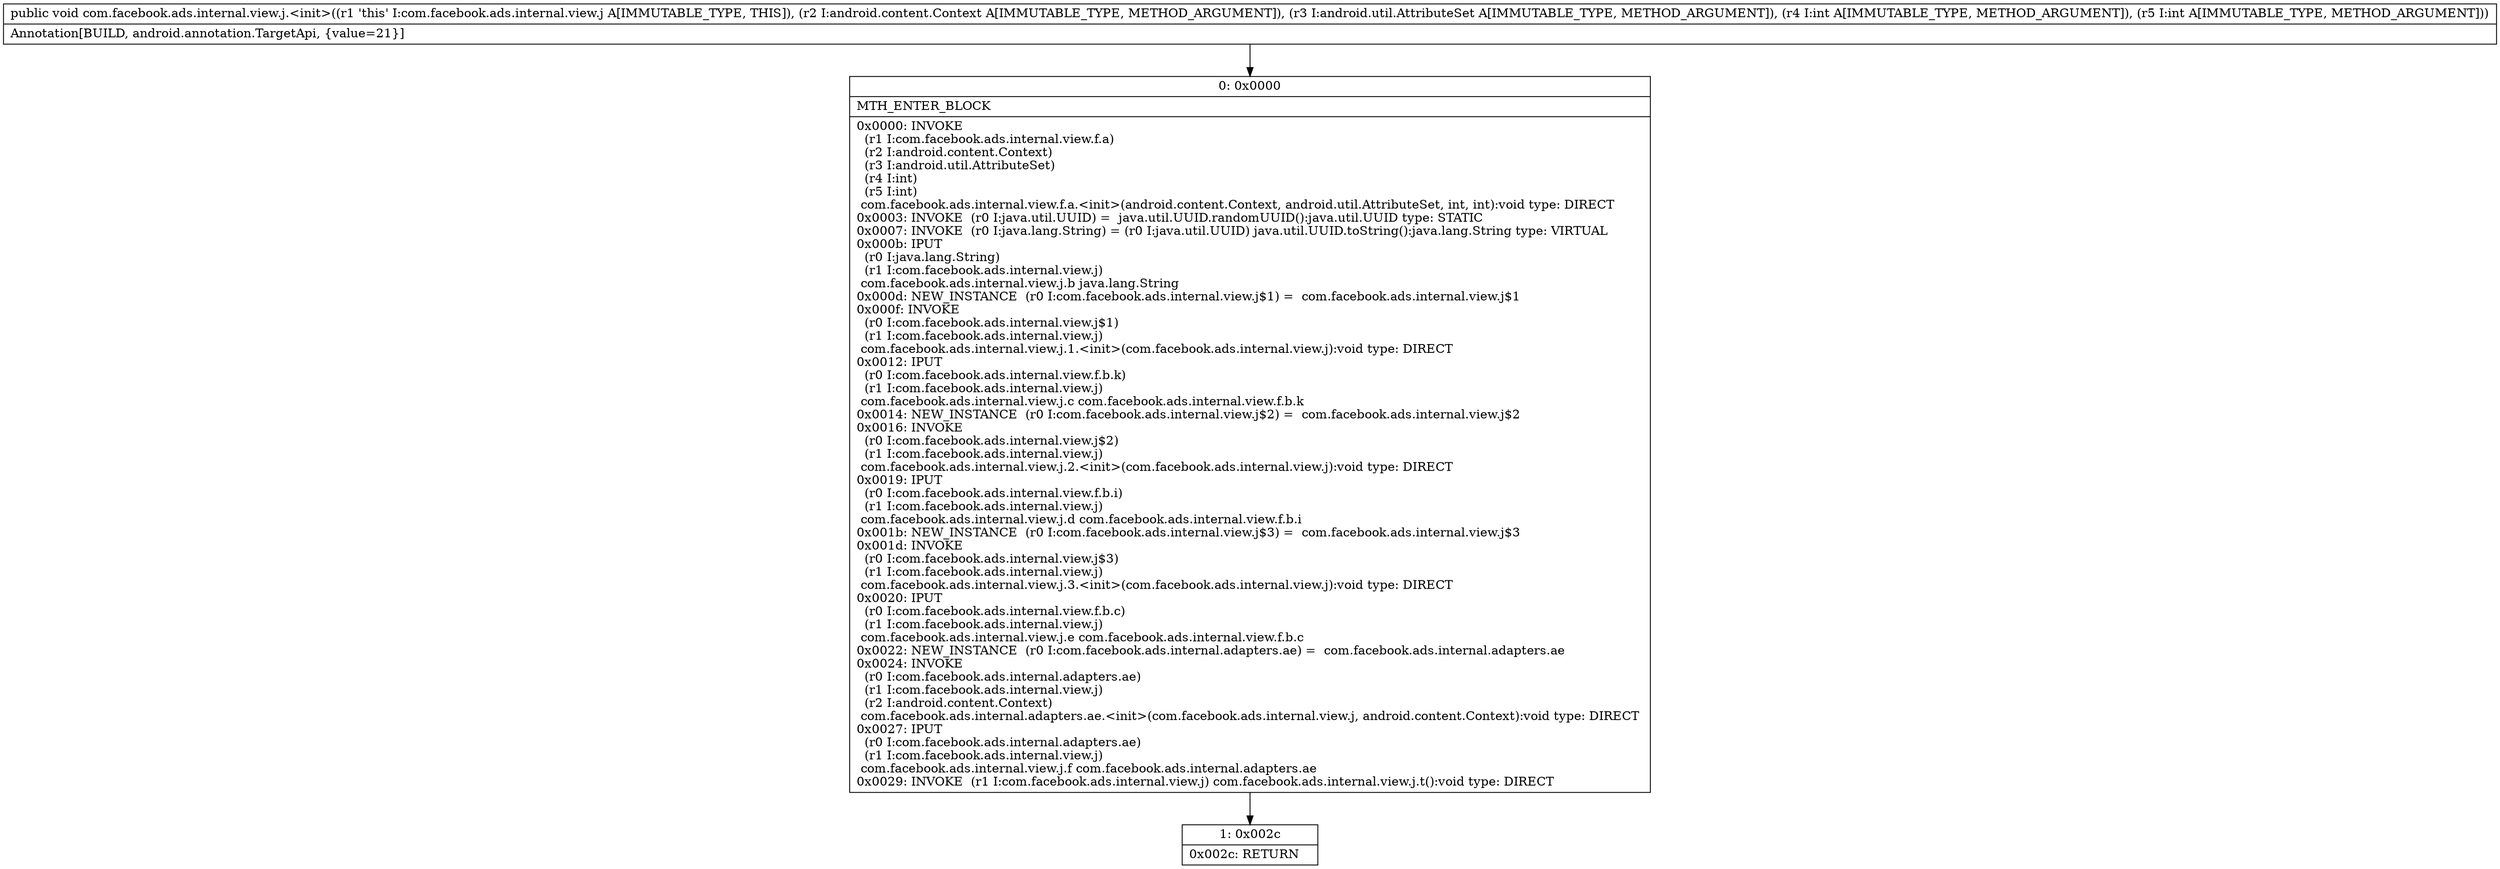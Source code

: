digraph "CFG forcom.facebook.ads.internal.view.j.\<init\>(Landroid\/content\/Context;Landroid\/util\/AttributeSet;II)V" {
Node_0 [shape=record,label="{0\:\ 0x0000|MTH_ENTER_BLOCK\l|0x0000: INVOKE  \l  (r1 I:com.facebook.ads.internal.view.f.a)\l  (r2 I:android.content.Context)\l  (r3 I:android.util.AttributeSet)\l  (r4 I:int)\l  (r5 I:int)\l com.facebook.ads.internal.view.f.a.\<init\>(android.content.Context, android.util.AttributeSet, int, int):void type: DIRECT \l0x0003: INVOKE  (r0 I:java.util.UUID) =  java.util.UUID.randomUUID():java.util.UUID type: STATIC \l0x0007: INVOKE  (r0 I:java.lang.String) = (r0 I:java.util.UUID) java.util.UUID.toString():java.lang.String type: VIRTUAL \l0x000b: IPUT  \l  (r0 I:java.lang.String)\l  (r1 I:com.facebook.ads.internal.view.j)\l com.facebook.ads.internal.view.j.b java.lang.String \l0x000d: NEW_INSTANCE  (r0 I:com.facebook.ads.internal.view.j$1) =  com.facebook.ads.internal.view.j$1 \l0x000f: INVOKE  \l  (r0 I:com.facebook.ads.internal.view.j$1)\l  (r1 I:com.facebook.ads.internal.view.j)\l com.facebook.ads.internal.view.j.1.\<init\>(com.facebook.ads.internal.view.j):void type: DIRECT \l0x0012: IPUT  \l  (r0 I:com.facebook.ads.internal.view.f.b.k)\l  (r1 I:com.facebook.ads.internal.view.j)\l com.facebook.ads.internal.view.j.c com.facebook.ads.internal.view.f.b.k \l0x0014: NEW_INSTANCE  (r0 I:com.facebook.ads.internal.view.j$2) =  com.facebook.ads.internal.view.j$2 \l0x0016: INVOKE  \l  (r0 I:com.facebook.ads.internal.view.j$2)\l  (r1 I:com.facebook.ads.internal.view.j)\l com.facebook.ads.internal.view.j.2.\<init\>(com.facebook.ads.internal.view.j):void type: DIRECT \l0x0019: IPUT  \l  (r0 I:com.facebook.ads.internal.view.f.b.i)\l  (r1 I:com.facebook.ads.internal.view.j)\l com.facebook.ads.internal.view.j.d com.facebook.ads.internal.view.f.b.i \l0x001b: NEW_INSTANCE  (r0 I:com.facebook.ads.internal.view.j$3) =  com.facebook.ads.internal.view.j$3 \l0x001d: INVOKE  \l  (r0 I:com.facebook.ads.internal.view.j$3)\l  (r1 I:com.facebook.ads.internal.view.j)\l com.facebook.ads.internal.view.j.3.\<init\>(com.facebook.ads.internal.view.j):void type: DIRECT \l0x0020: IPUT  \l  (r0 I:com.facebook.ads.internal.view.f.b.c)\l  (r1 I:com.facebook.ads.internal.view.j)\l com.facebook.ads.internal.view.j.e com.facebook.ads.internal.view.f.b.c \l0x0022: NEW_INSTANCE  (r0 I:com.facebook.ads.internal.adapters.ae) =  com.facebook.ads.internal.adapters.ae \l0x0024: INVOKE  \l  (r0 I:com.facebook.ads.internal.adapters.ae)\l  (r1 I:com.facebook.ads.internal.view.j)\l  (r2 I:android.content.Context)\l com.facebook.ads.internal.adapters.ae.\<init\>(com.facebook.ads.internal.view.j, android.content.Context):void type: DIRECT \l0x0027: IPUT  \l  (r0 I:com.facebook.ads.internal.adapters.ae)\l  (r1 I:com.facebook.ads.internal.view.j)\l com.facebook.ads.internal.view.j.f com.facebook.ads.internal.adapters.ae \l0x0029: INVOKE  (r1 I:com.facebook.ads.internal.view.j) com.facebook.ads.internal.view.j.t():void type: DIRECT \l}"];
Node_1 [shape=record,label="{1\:\ 0x002c|0x002c: RETURN   \l}"];
MethodNode[shape=record,label="{public void com.facebook.ads.internal.view.j.\<init\>((r1 'this' I:com.facebook.ads.internal.view.j A[IMMUTABLE_TYPE, THIS]), (r2 I:android.content.Context A[IMMUTABLE_TYPE, METHOD_ARGUMENT]), (r3 I:android.util.AttributeSet A[IMMUTABLE_TYPE, METHOD_ARGUMENT]), (r4 I:int A[IMMUTABLE_TYPE, METHOD_ARGUMENT]), (r5 I:int A[IMMUTABLE_TYPE, METHOD_ARGUMENT]))  | Annotation[BUILD, android.annotation.TargetApi, \{value=21\}]\l}"];
MethodNode -> Node_0;
Node_0 -> Node_1;
}

